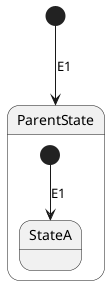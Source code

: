 @startuml
' left to right direction

[*] --> ParentState: E1

state ParentState {
    [*] --> StateA: E1
}

@enduml
